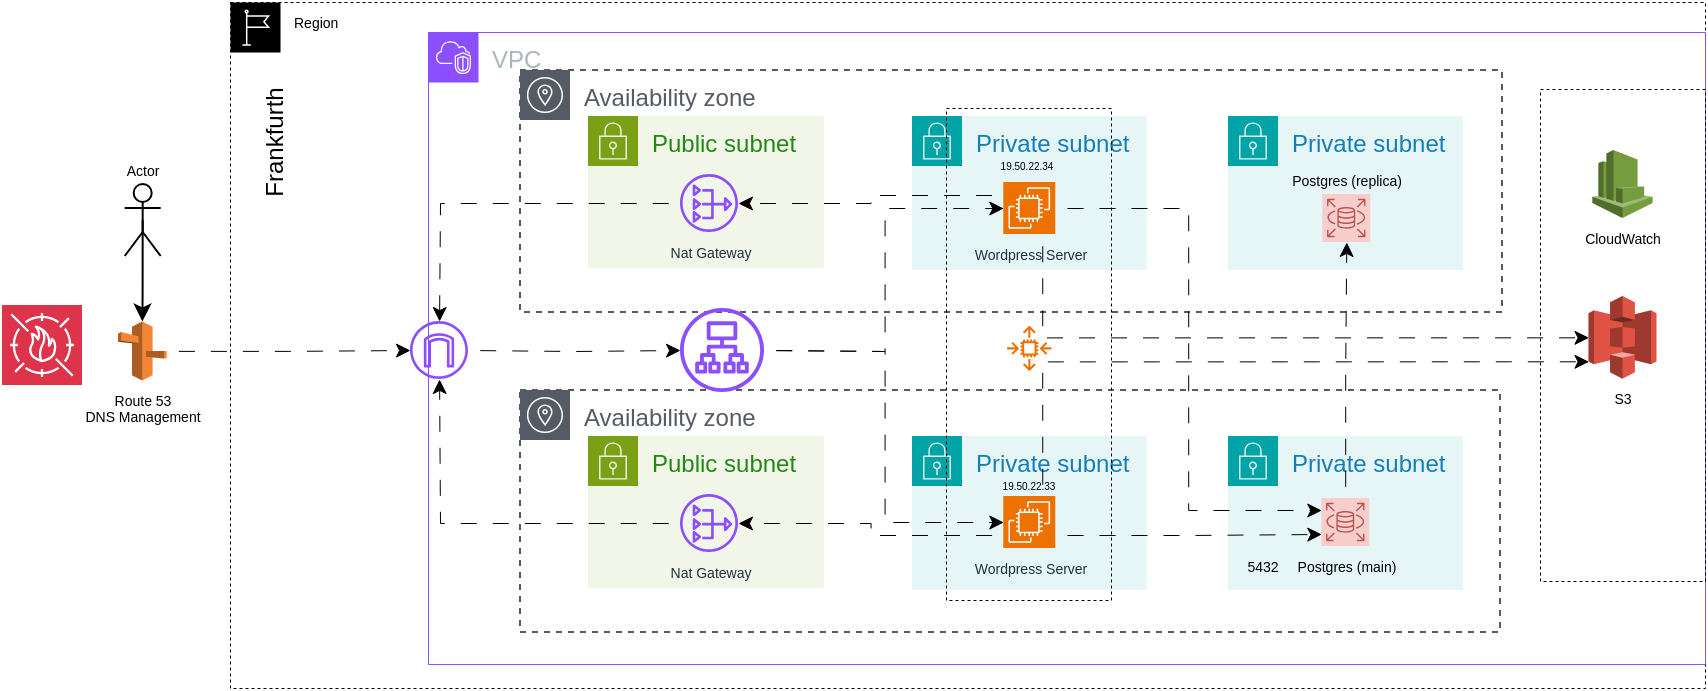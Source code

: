 <mxfile version="22.1.16" type="device" pages="2">
  <diagram name="Page-1" id="7SS0Zj02m69KFnHSXmlm">
    <mxGraphModel dx="1366" dy="421" grid="0" gridSize="10" guides="1" tooltips="1" connect="1" arrows="1" fold="1" page="0" pageScale="1" pageWidth="827" pageHeight="1169" math="0" shadow="0">
      <root>
        <mxCell id="0" />
        <mxCell id="1" parent="0" />
        <mxCell id="byipJYtMaaVgv9zrSN3y-1" value="Region" style="points=[[0,0],[0.25,0],[0.5,0],[0.75,0],[1,0],[1,0.25],[1,0.5],[1,0.75],[1,1],[0.75,1],[0.5,1],[0.25,1],[0,1],[0,0.75],[0,0.5],[0,0.25]];outlineConnect=0;html=1;whiteSpace=wrap;fontSize=7;fontStyle=0;container=1;pointerEvents=0;collapsible=0;recursiveResize=0;shape=mxgraph.aws4.group;grIcon=mxgraph.aws4.group_region;verticalAlign=top;align=left;spacingLeft=30;dashed=1;strokeWidth=0.5;" parent="1" vertex="1">
          <mxGeometry x="-72" y="108" width="737.5" height="343" as="geometry" />
        </mxCell>
        <mxCell id="byipJYtMaaVgv9zrSN3y-3" value="Frankfurth" style="text;html=1;align=center;verticalAlign=middle;resizable=0;points=[];autosize=1;strokeColor=none;fillColor=none;rotation=-90;" parent="byipJYtMaaVgv9zrSN3y-1" vertex="1">
          <mxGeometry x="-14.0" y="58" width="73" height="26" as="geometry" />
        </mxCell>
        <mxCell id="byipJYtMaaVgv9zrSN3y-5" value="VPC" style="points=[[0,0],[0.25,0],[0.5,0],[0.75,0],[1,0],[1,0.25],[1,0.5],[1,0.75],[1,1],[0.75,1],[0.5,1],[0.25,1],[0,1],[0,0.75],[0,0.5],[0,0.25]];outlineConnect=0;gradientColor=none;html=1;whiteSpace=wrap;fontSize=12;fontStyle=0;container=1;pointerEvents=0;collapsible=0;recursiveResize=0;shape=mxgraph.aws4.group;grIcon=mxgraph.aws4.group_vpc2;strokeColor=#8C4FFF;fillColor=none;verticalAlign=top;align=left;spacingLeft=30;fontColor=#AAB7B8;dashed=0;strokeWidth=0.5;" parent="byipJYtMaaVgv9zrSN3y-1" vertex="1">
          <mxGeometry x="99" y="15" width="638.5" height="316" as="geometry" />
        </mxCell>
        <mxCell id="byipJYtMaaVgv9zrSN3y-58" value="" style="group" parent="byipJYtMaaVgv9zrSN3y-5" vertex="1" connectable="0">
          <mxGeometry x="46" y="179" width="490" height="125" as="geometry" />
        </mxCell>
        <mxCell id="byipJYtMaaVgv9zrSN3y-62" value="Availability zone" style="sketch=0;outlineConnect=0;gradientColor=none;html=1;whiteSpace=wrap;fontSize=12;fontStyle=0;shape=mxgraph.aws4.group;grIcon=mxgraph.aws4.group_availability_zone;strokeColor=#545B64;fillColor=none;verticalAlign=top;align=left;spacingLeft=30;fontColor=#545B64;dashed=1;" parent="byipJYtMaaVgv9zrSN3y-58" vertex="1">
          <mxGeometry width="490" height="121" as="geometry" />
        </mxCell>
        <mxCell id="byipJYtMaaVgv9zrSN3y-106" style="edgeStyle=orthogonalEdgeStyle;rounded=0;orthogonalLoop=1;jettySize=auto;html=1;strokeWidth=0.5;flowAnimation=1;" parent="byipJYtMaaVgv9zrSN3y-5" target="byipJYtMaaVgv9zrSN3y-105" edge="1">
          <mxGeometry relative="1" as="geometry">
            <mxPoint x="20" y="159" as="sourcePoint" />
          </mxGeometry>
        </mxCell>
        <mxCell id="byipJYtMaaVgv9zrSN3y-57" value="" style="group" parent="byipJYtMaaVgv9zrSN3y-5" vertex="1" connectable="0">
          <mxGeometry x="46" y="19" width="592.5" height="265" as="geometry" />
        </mxCell>
        <mxCell id="byipJYtMaaVgv9zrSN3y-50" value="Availability zone" style="sketch=0;outlineConnect=0;gradientColor=none;html=1;whiteSpace=wrap;fontSize=12;fontStyle=0;shape=mxgraph.aws4.group;grIcon=mxgraph.aws4.group_availability_zone;strokeColor=#545B64;fillColor=none;verticalAlign=top;align=left;spacingLeft=30;fontColor=#545B64;dashed=1;" parent="byipJYtMaaVgv9zrSN3y-57" vertex="1">
          <mxGeometry width="491.0" height="121" as="geometry" />
        </mxCell>
        <mxCell id="byipJYtMaaVgv9zrSN3y-119" value="Private subnet" style="points=[[0,0],[0.25,0],[0.5,0],[0.75,0],[1,0],[1,0.25],[1,0.5],[1,0.75],[1,1],[0.75,1],[0.5,1],[0.25,1],[0,1],[0,0.75],[0,0.5],[0,0.25]];outlineConnect=0;gradientColor=none;html=1;whiteSpace=wrap;fontSize=12;fontStyle=0;container=1;pointerEvents=0;collapsible=0;recursiveResize=0;shape=mxgraph.aws4.group;grIcon=mxgraph.aws4.group_security_group;grStroke=0;strokeColor=#00A4A6;fillColor=#E6F6F7;verticalAlign=top;align=left;spacingLeft=30;fontColor=#147EBA;dashed=0;" parent="byipJYtMaaVgv9zrSN3y-57" vertex="1">
          <mxGeometry x="354" y="23" width="117.28" height="77" as="geometry" />
        </mxCell>
        <mxCell id="byipJYtMaaVgv9zrSN3y-122" value="Private subnet" style="points=[[0,0],[0.25,0],[0.5,0],[0.75,0],[1,0],[1,0.25],[1,0.5],[1,0.75],[1,1],[0.75,1],[0.5,1],[0.25,1],[0,1],[0,0.75],[0,0.5],[0,0.25]];outlineConnect=0;gradientColor=none;html=1;whiteSpace=wrap;fontSize=12;fontStyle=0;container=1;pointerEvents=0;collapsible=0;recursiveResize=0;shape=mxgraph.aws4.group;grIcon=mxgraph.aws4.group_security_group;grStroke=0;strokeColor=#00A4A6;fillColor=#E6F6F7;verticalAlign=top;align=left;spacingLeft=30;fontColor=#147EBA;dashed=0;" parent="byipJYtMaaVgv9zrSN3y-57" vertex="1">
          <mxGeometry x="354" y="183" width="117.28" height="77" as="geometry" />
        </mxCell>
        <mxCell id="byipJYtMaaVgv9zrSN3y-145" value="Postgres (main)" style="sketch=0;points=[[0,0,0],[0.25,0,0],[0.5,0,0],[0.75,0,0],[1,0,0],[0,1,0],[0.25,1,0],[0.5,1,0],[0.75,1,0],[1,1,0],[0,0.25,0],[0,0.5,0],[0,0.75,0],[1,0.25,0],[1,0.5,0],[1,0.75,0]];outlineConnect=0;fillColor=#f8cecc;strokeColor=#b85450;dashed=0;verticalLabelPosition=bottom;verticalAlign=top;align=center;html=1;fontSize=7;fontStyle=0;aspect=fixed;shape=mxgraph.aws4.resourceIcon;resIcon=mxgraph.aws4.rds;" parent="byipJYtMaaVgv9zrSN3y-57" vertex="1">
          <mxGeometry x="400.64" y="214" width="24" height="24" as="geometry" />
        </mxCell>
        <mxCell id="byipJYtMaaVgv9zrSN3y-117" value="" style="rounded=0;whiteSpace=wrap;html=1;fillColor=none;dashed=1;strokeWidth=0.5;" parent="byipJYtMaaVgv9zrSN3y-57" vertex="1">
          <mxGeometry x="510" y="9.5" width="82.5" height="246" as="geometry" />
        </mxCell>
        <mxCell id="529ISk0E2E657_WsYV65-1" value="CloudWatch" style="outlineConnect=0;dashed=0;verticalLabelPosition=bottom;verticalAlign=top;align=center;html=1;shape=mxgraph.aws3.cloudwatch;fillColor=#759C3E;gradientColor=none;fontSize=7;" parent="byipJYtMaaVgv9zrSN3y-57" vertex="1">
          <mxGeometry x="536.17" y="40" width="30.16" height="34" as="geometry" />
        </mxCell>
        <mxCell id="byipJYtMaaVgv9zrSN3y-105" value="" style="sketch=0;outlineConnect=0;fontColor=#232F3E;gradientColor=none;fillColor=#8C4FFF;strokeColor=none;dashed=0;verticalLabelPosition=bottom;verticalAlign=top;align=center;html=1;fontSize=12;fontStyle=0;aspect=fixed;pointerEvents=1;shape=mxgraph.aws4.application_load_balancer;" parent="byipJYtMaaVgv9zrSN3y-5" vertex="1">
          <mxGeometry x="126" y="138" width="42" height="42" as="geometry" />
        </mxCell>
        <mxCell id="529ISk0E2E657_WsYV65-4" value="" style="sketch=0;outlineConnect=0;fontColor=#232F3E;gradientColor=none;fillColor=#8C4FFF;strokeColor=none;dashed=0;verticalLabelPosition=bottom;verticalAlign=top;align=center;html=1;fontSize=12;fontStyle=0;aspect=fixed;pointerEvents=1;shape=mxgraph.aws4.internet_gateway;" parent="byipJYtMaaVgv9zrSN3y-5" vertex="1">
          <mxGeometry x="-9" y="144.5" width="29" height="29" as="geometry" />
        </mxCell>
        <mxCell id="byipJYtMaaVgv9zrSN3y-158" style="edgeStyle=orthogonalEdgeStyle;rounded=0;orthogonalLoop=1;jettySize=auto;html=1;strokeWidth=0.5;flowAnimation=1;" parent="1" source="byipJYtMaaVgv9zrSN3y-7" edge="1">
          <mxGeometry relative="1" as="geometry">
            <mxPoint x="18" y="282" as="targetPoint" />
          </mxGeometry>
        </mxCell>
        <mxCell id="byipJYtMaaVgv9zrSN3y-7" value="Route 53&lt;br style=&quot;font-size: 7px;&quot;&gt;DNS Management" style="outlineConnect=0;dashed=0;verticalLabelPosition=bottom;verticalAlign=top;align=center;html=1;shape=mxgraph.aws3.route_53;fillColor=#F58536;gradientColor=none;fontSize=7;" parent="1" vertex="1">
          <mxGeometry x="-128" y="267.74" width="24.34" height="29.52" as="geometry" />
        </mxCell>
        <mxCell id="byipJYtMaaVgv9zrSN3y-9" value="Actor" style="shape=umlActor;verticalLabelPosition=top;verticalAlign=bottom;html=1;outlineConnect=0;labelPosition=center;align=center;fontSize=7;" parent="1" vertex="1">
          <mxGeometry x="-124.66" y="199" width="18" height="36" as="geometry" />
        </mxCell>
        <mxCell id="byipJYtMaaVgv9zrSN3y-11" style="edgeStyle=orthogonalEdgeStyle;rounded=0;orthogonalLoop=1;jettySize=auto;html=1;exitX=0.5;exitY=0.5;exitDx=0;exitDy=0;exitPerimeter=0;entryX=0.5;entryY=0;entryDx=0;entryDy=0;entryPerimeter=0;" parent="1" source="byipJYtMaaVgv9zrSN3y-9" target="byipJYtMaaVgv9zrSN3y-7" edge="1">
          <mxGeometry relative="1" as="geometry" />
        </mxCell>
        <mxCell id="byipJYtMaaVgv9zrSN3y-12" value="" style="sketch=0;points=[[0,0,0],[0.25,0,0],[0.5,0,0],[0.75,0,0],[1,0,0],[0,1,0],[0.25,1,0],[0.5,1,0],[0.75,1,0],[1,1,0],[0,0.25,0],[0,0.5,0],[0,0.75,0],[1,0.25,0],[1,0.5,0],[1,0.75,0]];outlineConnect=0;fontColor=#232F3E;fillColor=#DD344C;strokeColor=#ffffff;dashed=0;verticalLabelPosition=bottom;verticalAlign=top;align=center;html=1;fontSize=12;fontStyle=0;aspect=fixed;shape=mxgraph.aws4.resourceIcon;resIcon=mxgraph.aws4.waf;" parent="1" vertex="1">
          <mxGeometry x="-186" y="259.5" width="40" height="40" as="geometry" />
        </mxCell>
        <mxCell id="byipJYtMaaVgv9zrSN3y-92" value="Public subnet" style="points=[[0,0],[0.25,0],[0.5,0],[0.75,0],[1,0],[1,0.25],[1,0.5],[1,0.75],[1,1],[0.75,1],[0.5,1],[0.25,1],[0,1],[0,0.75],[0,0.5],[0,0.25]];outlineConnect=0;gradientColor=none;html=1;whiteSpace=wrap;fontSize=12;fontStyle=0;container=1;pointerEvents=0;collapsible=0;recursiveResize=0;shape=mxgraph.aws4.group;grIcon=mxgraph.aws4.group_security_group;grStroke=0;strokeColor=#7AA116;fillColor=#F2F6E8;verticalAlign=top;align=left;spacingLeft=30;fontColor=#248814;dashed=0;" parent="1" vertex="1">
          <mxGeometry x="107" y="325" width="118" height="76" as="geometry" />
        </mxCell>
        <mxCell id="byipJYtMaaVgv9zrSN3y-93" value="Nat Gateway" style="sketch=0;outlineConnect=0;fontColor=#232F3E;gradientColor=none;fillColor=#8C4FFF;strokeColor=none;dashed=0;verticalLabelPosition=bottom;verticalAlign=top;align=center;html=1;fontSize=7;fontStyle=0;aspect=fixed;pointerEvents=1;shape=mxgraph.aws4.nat_gateway;" parent="byipJYtMaaVgv9zrSN3y-92" vertex="1">
          <mxGeometry x="46" y="29" width="29" height="29" as="geometry" />
        </mxCell>
        <mxCell id="byipJYtMaaVgv9zrSN3y-99" value="Private subnet" style="points=[[0,0],[0.25,0],[0.5,0],[0.75,0],[1,0],[1,0.25],[1,0.5],[1,0.75],[1,1],[0.75,1],[0.5,1],[0.25,1],[0,1],[0,0.75],[0,0.5],[0,0.25]];outlineConnect=0;gradientColor=none;html=1;whiteSpace=wrap;fontSize=12;fontStyle=0;container=1;pointerEvents=0;collapsible=0;recursiveResize=0;shape=mxgraph.aws4.group;grIcon=mxgraph.aws4.group_security_group;grStroke=0;strokeColor=#00A4A6;fillColor=#E6F6F7;verticalAlign=top;align=left;spacingLeft=30;fontColor=#147EBA;dashed=0;" parent="1" vertex="1">
          <mxGeometry x="269" y="165" width="117.28" height="77" as="geometry" />
        </mxCell>
        <mxCell id="byipJYtMaaVgv9zrSN3y-101" value="Public subnet" style="points=[[0,0],[0.25,0],[0.5,0],[0.75,0],[1,0],[1,0.25],[1,0.5],[1,0.75],[1,1],[0.75,1],[0.5,1],[0.25,1],[0,1],[0,0.75],[0,0.5],[0,0.25]];outlineConnect=0;gradientColor=none;html=1;whiteSpace=wrap;fontSize=12;fontStyle=0;container=1;pointerEvents=0;collapsible=0;recursiveResize=0;shape=mxgraph.aws4.group;grIcon=mxgraph.aws4.group_security_group;grStroke=0;strokeColor=#7AA116;fillColor=#F2F6E8;verticalAlign=top;align=left;spacingLeft=30;fontColor=#248814;dashed=0;" parent="1" vertex="1">
          <mxGeometry x="107" y="165" width="118" height="76" as="geometry" />
        </mxCell>
        <mxCell id="byipJYtMaaVgv9zrSN3y-102" value="Nat Gateway" style="sketch=0;outlineConnect=0;fontColor=#232F3E;gradientColor=none;fillColor=#8C4FFF;strokeColor=none;dashed=0;verticalLabelPosition=bottom;verticalAlign=top;align=center;html=1;fontSize=7;fontStyle=0;aspect=fixed;pointerEvents=1;shape=mxgraph.aws4.nat_gateway;" parent="byipJYtMaaVgv9zrSN3y-101" vertex="1">
          <mxGeometry x="46" y="29" width="29" height="29" as="geometry" />
        </mxCell>
        <mxCell id="byipJYtMaaVgv9zrSN3y-103" style="edgeStyle=orthogonalEdgeStyle;rounded=0;orthogonalLoop=1;jettySize=auto;html=1;strokeWidth=0.5;flowAnimation=1;" parent="1" source="byipJYtMaaVgv9zrSN3y-102" edge="1">
          <mxGeometry relative="1" as="geometry">
            <mxPoint x="32.538" y="267.5" as="targetPoint" />
          </mxGeometry>
        </mxCell>
        <mxCell id="byipJYtMaaVgv9zrSN3y-104" style="edgeStyle=orthogonalEdgeStyle;rounded=0;orthogonalLoop=1;jettySize=auto;html=1;strokeWidth=0.5;flowAnimation=1;" parent="1" source="byipJYtMaaVgv9zrSN3y-93" edge="1">
          <mxGeometry relative="1" as="geometry">
            <mxPoint x="32.538" y="296.5" as="targetPoint" />
          </mxGeometry>
        </mxCell>
        <mxCell id="byipJYtMaaVgv9zrSN3y-111" value="" style="sketch=0;outlineConnect=0;fontColor=#232F3E;gradientColor=none;fillColor=#ED7100;strokeColor=none;dashed=0;verticalLabelPosition=bottom;verticalAlign=top;align=center;html=1;fontSize=12;fontStyle=0;aspect=fixed;pointerEvents=1;shape=mxgraph.aws4.auto_scaling2;" parent="1" vertex="1">
          <mxGeometry x="316.5" y="269.98" width="22.364" height="22.364" as="geometry" />
        </mxCell>
        <mxCell id="byipJYtMaaVgv9zrSN3y-114" value="Private subnet" style="points=[[0,0],[0.25,0],[0.5,0],[0.75,0],[1,0],[1,0.25],[1,0.5],[1,0.75],[1,1],[0.75,1],[0.5,1],[0.25,1],[0,1],[0,0.75],[0,0.5],[0,0.25]];outlineConnect=0;gradientColor=none;html=1;whiteSpace=wrap;fontSize=12;fontStyle=0;container=1;pointerEvents=0;collapsible=0;recursiveResize=0;shape=mxgraph.aws4.group;grIcon=mxgraph.aws4.group_security_group;grStroke=0;strokeColor=#00A4A6;fillColor=#E6F6F7;verticalAlign=top;align=left;spacingLeft=30;fontColor=#147EBA;dashed=0;" parent="1" vertex="1">
          <mxGeometry x="269" y="325" width="117.28" height="77" as="geometry" />
        </mxCell>
        <mxCell id="byipJYtMaaVgv9zrSN3y-126" value="19.50.22.33" style="text;html=1;align=center;verticalAlign=middle;resizable=0;points=[];autosize=1;strokeColor=none;fillColor=none;fontSize=5;" parent="1" vertex="1">
          <mxGeometry x="305" y="340" width="44" height="18" as="geometry" />
        </mxCell>
        <mxCell id="byipJYtMaaVgv9zrSN3y-149" value="" style="edgeStyle=orthogonalEdgeStyle;rounded=0;orthogonalLoop=1;jettySize=auto;html=1;entryX=0;entryY=0.75;entryDx=0;entryDy=0;entryPerimeter=0;exitX=1;exitY=0.75;exitDx=0;exitDy=0;exitPerimeter=0;strokeWidth=0.5;flowAnimation=1;" parent="1" source="byipJYtMaaVgv9zrSN3y-147" target="byipJYtMaaVgv9zrSN3y-145" edge="1">
          <mxGeometry relative="1" as="geometry" />
        </mxCell>
        <mxCell id="529ISk0E2E657_WsYV65-7" style="edgeStyle=orthogonalEdgeStyle;rounded=0;orthogonalLoop=1;jettySize=auto;html=1;exitX=0;exitY=0.75;exitDx=0;exitDy=0;exitPerimeter=0;strokeWidth=0.5;flowAnimation=1;" parent="1" source="byipJYtMaaVgv9zrSN3y-147" target="byipJYtMaaVgv9zrSN3y-93" edge="1">
          <mxGeometry relative="1" as="geometry" />
        </mxCell>
        <mxCell id="byipJYtMaaVgv9zrSN3y-147" value="Wordpress Server" style="sketch=0;points=[[0,0,0],[0.25,0,0],[0.5,0,0],[0.75,0,0],[1,0,0],[0,1,0],[0.25,1,0],[0.5,1,0],[0.75,1,0],[1,1,0],[0,0.25,0],[0,0.5,0],[0,0.75,0],[1,0.25,0],[1,0.5,0],[1,0.75,0]];outlineConnect=0;fontColor=#232F3E;fillColor=#ED7100;strokeColor=#ffffff;dashed=0;verticalLabelPosition=bottom;verticalAlign=top;align=center;html=1;fontSize=7;fontStyle=0;aspect=fixed;shape=mxgraph.aws4.resourceIcon;resIcon=mxgraph.aws4.ec2;" parent="1" vertex="1">
          <mxGeometry x="314.64" y="355" width="26" height="26" as="geometry" />
        </mxCell>
        <mxCell id="byipJYtMaaVgv9zrSN3y-148" style="edgeStyle=orthogonalEdgeStyle;rounded=0;orthogonalLoop=1;jettySize=auto;html=1;entryX=0;entryY=0.5;entryDx=0;entryDy=0;entryPerimeter=0;strokeWidth=0.5;flowAnimation=1;" parent="1" target="byipJYtMaaVgv9zrSN3y-147" edge="1">
          <mxGeometry relative="1" as="geometry">
            <mxPoint x="195" y="282" as="sourcePoint" />
          </mxGeometry>
        </mxCell>
        <mxCell id="byipJYtMaaVgv9zrSN3y-150" value="Postgres (replica)" style="sketch=0;points=[[0,0,0],[0.25,0,0],[0.5,0,0],[0.75,0,0],[1,0,0],[0,1,0],[0.25,1,0],[0.5,1,0],[0.75,1,0],[1,1,0],[0,0.25,0],[0,0.5,0],[0,0.75,0],[1,0.25,0],[1,0.5,0],[1,0.75,0]];outlineConnect=0;fillColor=#f8cecc;strokeColor=#b85450;dashed=0;verticalLabelPosition=top;verticalAlign=bottom;align=center;html=1;fontSize=7;fontStyle=0;aspect=fixed;shape=mxgraph.aws4.resourceIcon;resIcon=mxgraph.aws4.rds;labelPosition=center;" parent="1" vertex="1">
          <mxGeometry x="474.14" y="204" width="24" height="24" as="geometry" />
        </mxCell>
        <mxCell id="529ISk0E2E657_WsYV65-6" style="edgeStyle=orthogonalEdgeStyle;rounded=0;orthogonalLoop=1;jettySize=auto;html=1;exitX=0;exitY=0.25;exitDx=0;exitDy=0;exitPerimeter=0;strokeWidth=0.5;flowAnimation=1;" parent="1" source="byipJYtMaaVgv9zrSN3y-151" target="byipJYtMaaVgv9zrSN3y-102" edge="1">
          <mxGeometry relative="1" as="geometry" />
        </mxCell>
        <mxCell id="byipJYtMaaVgv9zrSN3y-151" value="Wordpress Server" style="sketch=0;points=[[0,0,0],[0.25,0,0],[0.5,0,0],[0.75,0,0],[1,0,0],[0,1,0],[0.25,1,0],[0.5,1,0],[0.75,1,0],[1,1,0],[0,0.25,0],[0,0.5,0],[0,0.75,0],[1,0.25,0],[1,0.5,0],[1,0.75,0]];outlineConnect=0;fontColor=#232F3E;fillColor=#ED7100;strokeColor=#ffffff;dashed=0;verticalLabelPosition=bottom;verticalAlign=top;align=center;html=1;fontSize=7;fontStyle=0;aspect=fixed;shape=mxgraph.aws4.resourceIcon;resIcon=mxgraph.aws4.ec2;" parent="1" vertex="1">
          <mxGeometry x="314.64" y="198" width="26" height="26" as="geometry" />
        </mxCell>
        <mxCell id="byipJYtMaaVgv9zrSN3y-152" style="edgeStyle=orthogonalEdgeStyle;rounded=0;orthogonalLoop=1;jettySize=auto;html=1;entryX=0;entryY=0.5;entryDx=0;entryDy=0;entryPerimeter=0;strokeWidth=0.5;flowAnimation=1;" parent="1" target="byipJYtMaaVgv9zrSN3y-151" edge="1">
          <mxGeometry relative="1" as="geometry">
            <mxPoint x="195" y="282" as="sourcePoint" />
          </mxGeometry>
        </mxCell>
        <mxCell id="byipJYtMaaVgv9zrSN3y-153" value="19.50.22.34" style="text;html=1;align=center;verticalAlign=middle;resizable=0;points=[];autosize=1;strokeColor=none;fillColor=none;fontSize=5;" parent="1" vertex="1">
          <mxGeometry x="304" y="180" width="44" height="18" as="geometry" />
        </mxCell>
        <mxCell id="byipJYtMaaVgv9zrSN3y-154" style="edgeStyle=orthogonalEdgeStyle;rounded=0;orthogonalLoop=1;jettySize=auto;html=1;entryX=0;entryY=0.25;entryDx=0;entryDy=0;entryPerimeter=0;strokeWidth=0.5;flowAnimation=1;" parent="1" source="byipJYtMaaVgv9zrSN3y-151" target="byipJYtMaaVgv9zrSN3y-145" edge="1">
          <mxGeometry relative="1" as="geometry" />
        </mxCell>
        <mxCell id="byipJYtMaaVgv9zrSN3y-155" style="edgeStyle=orthogonalEdgeStyle;rounded=0;orthogonalLoop=1;jettySize=auto;html=1;entryX=0.5;entryY=1;entryDx=0;entryDy=0;entryPerimeter=0;strokeWidth=0.5;flowAnimation=1;" parent="1" source="byipJYtMaaVgv9zrSN3y-145" target="byipJYtMaaVgv9zrSN3y-150" edge="1">
          <mxGeometry relative="1" as="geometry" />
        </mxCell>
        <mxCell id="byipJYtMaaVgv9zrSN3y-157" value="5432" style="text;html=1;align=center;verticalAlign=middle;resizable=0;points=[];autosize=1;strokeColor=none;fillColor=none;fontSize=7;" parent="1" vertex="1">
          <mxGeometry x="427" y="381" width="34" height="20" as="geometry" />
        </mxCell>
        <mxCell id="byipJYtMaaVgv9zrSN3y-161" value="S3" style="outlineConnect=0;dashed=0;verticalLabelPosition=bottom;verticalAlign=top;align=center;html=1;shape=mxgraph.aws3.s3;fillColor=#E05243;gradientColor=none;fontSize=7;" parent="1" vertex="1">
          <mxGeometry x="607.25" y="255" width="34" height="41.33" as="geometry" />
        </mxCell>
        <mxCell id="byipJYtMaaVgv9zrSN3y-163" style="edgeStyle=orthogonalEdgeStyle;rounded=0;orthogonalLoop=1;jettySize=auto;html=1;exitX=0.75;exitY=0;exitDx=0;exitDy=0;exitPerimeter=0;entryX=0;entryY=0.79;entryDx=0;entryDy=0;entryPerimeter=0;strokeWidth=0.5;flowAnimation=1;" parent="1" source="byipJYtMaaVgv9zrSN3y-147" target="byipJYtMaaVgv9zrSN3y-161" edge="1">
          <mxGeometry relative="1" as="geometry" />
        </mxCell>
        <mxCell id="byipJYtMaaVgv9zrSN3y-164" style="edgeStyle=orthogonalEdgeStyle;rounded=0;orthogonalLoop=1;jettySize=auto;html=1;exitX=0.75;exitY=1;exitDx=0;exitDy=0;exitPerimeter=0;entryX=0;entryY=0.5;entryDx=0;entryDy=0;entryPerimeter=0;strokeWidth=0.5;flowAnimation=1;" parent="1" source="byipJYtMaaVgv9zrSN3y-151" target="byipJYtMaaVgv9zrSN3y-161" edge="1">
          <mxGeometry relative="1" as="geometry" />
        </mxCell>
        <mxCell id="529ISk0E2E657_WsYV65-8" value="" style="rounded=0;whiteSpace=wrap;html=1;fillColor=none;dashed=1;strokeWidth=0.5;" parent="1" vertex="1">
          <mxGeometry x="286" y="161" width="82.5" height="246" as="geometry" />
        </mxCell>
      </root>
    </mxGraphModel>
  </diagram>
  <diagram id="sP8hipIb0NugCTGx8AUm" name="Page-2">
    <mxGraphModel dx="1594" dy="853" grid="0" gridSize="10" guides="1" tooltips="1" connect="1" arrows="1" fold="1" page="0" pageScale="1" pageWidth="827" pageHeight="1169" math="0" shadow="0">
      <root>
        <mxCell id="0" />
        <mxCell id="1" parent="0" />
        <mxCell id="Mk-wmRrCm_N_TDCvmCY9-1" value="Region" style="points=[[0,0],[0.25,0],[0.5,0],[0.75,0],[1,0],[1,0.25],[1,0.5],[1,0.75],[1,1],[0.75,1],[0.5,1],[0.25,1],[0,1],[0,0.75],[0,0.5],[0,0.25]];outlineConnect=0;html=1;whiteSpace=wrap;fontSize=7;fontStyle=0;container=1;pointerEvents=0;collapsible=0;recursiveResize=0;shape=mxgraph.aws4.group;grIcon=mxgraph.aws4.group_region;verticalAlign=top;align=left;spacingLeft=30;dashed=1;" vertex="1" parent="1">
          <mxGeometry x="-72" y="108" width="737.5" height="343" as="geometry" />
        </mxCell>
        <mxCell id="Mk-wmRrCm_N_TDCvmCY9-2" value="Frankfurth" style="text;html=1;align=center;verticalAlign=middle;resizable=0;points=[];autosize=1;strokeColor=none;fillColor=none;rotation=-90;" vertex="1" parent="Mk-wmRrCm_N_TDCvmCY9-1">
          <mxGeometry x="-14.0" y="58" width="73" height="26" as="geometry" />
        </mxCell>
        <mxCell id="Mk-wmRrCm_N_TDCvmCY9-3" value="VPC" style="points=[[0,0],[0.25,0],[0.5,0],[0.75,0],[1,0],[1,0.25],[1,0.5],[1,0.75],[1,1],[0.75,1],[0.5,1],[0.25,1],[0,1],[0,0.75],[0,0.5],[0,0.25]];outlineConnect=0;gradientColor=none;html=1;whiteSpace=wrap;fontSize=12;fontStyle=0;container=1;pointerEvents=0;collapsible=0;recursiveResize=0;shape=mxgraph.aws4.group;grIcon=mxgraph.aws4.group_vpc2;strokeColor=#8C4FFF;fillColor=none;verticalAlign=top;align=left;spacingLeft=30;fontColor=#AAB7B8;dashed=0;" vertex="1" parent="Mk-wmRrCm_N_TDCvmCY9-1">
          <mxGeometry x="99" y="15" width="638.5" height="316" as="geometry" />
        </mxCell>
        <mxCell id="Mk-wmRrCm_N_TDCvmCY9-4" value="" style="group" vertex="1" connectable="0" parent="Mk-wmRrCm_N_TDCvmCY9-3">
          <mxGeometry x="46" y="179" width="490" height="125" as="geometry" />
        </mxCell>
        <mxCell id="Mk-wmRrCm_N_TDCvmCY9-5" value="Availability zone" style="sketch=0;outlineConnect=0;gradientColor=none;html=1;whiteSpace=wrap;fontSize=12;fontStyle=0;shape=mxgraph.aws4.group;grIcon=mxgraph.aws4.group_availability_zone;strokeColor=#545B64;fillColor=none;verticalAlign=top;align=left;spacingLeft=30;fontColor=#545B64;dashed=1;" vertex="1" parent="Mk-wmRrCm_N_TDCvmCY9-4">
          <mxGeometry width="490" height="121" as="geometry" />
        </mxCell>
        <mxCell id="Mk-wmRrCm_N_TDCvmCY9-6" style="edgeStyle=orthogonalEdgeStyle;rounded=0;orthogonalLoop=1;jettySize=auto;html=1;strokeWidth=0.5;" edge="1" parent="Mk-wmRrCm_N_TDCvmCY9-3" source="Mk-wmRrCm_N_TDCvmCY9-7" target="Mk-wmRrCm_N_TDCvmCY9-14">
          <mxGeometry relative="1" as="geometry" />
        </mxCell>
        <mxCell id="Mk-wmRrCm_N_TDCvmCY9-7" value="Internet&lt;br style=&quot;font-size: 7px;&quot;&gt;Gateway" style="sketch=0;outlineConnect=0;fontColor=#232F3E;gradientColor=none;fillColor=#8C4FFF;strokeColor=none;dashed=0;verticalLabelPosition=bottom;verticalAlign=top;align=center;html=1;fontSize=7;fontStyle=0;aspect=fixed;pointerEvents=1;shape=mxgraph.aws4.nat_gateway;" vertex="1" parent="Mk-wmRrCm_N_TDCvmCY9-3">
          <mxGeometry x="-9" y="144.5" width="29" height="29" as="geometry" />
        </mxCell>
        <mxCell id="Mk-wmRrCm_N_TDCvmCY9-8" value="" style="group" vertex="1" connectable="0" parent="Mk-wmRrCm_N_TDCvmCY9-3">
          <mxGeometry x="46" y="19" width="592.5" height="265" as="geometry" />
        </mxCell>
        <mxCell id="Mk-wmRrCm_N_TDCvmCY9-9" value="Availability zone" style="sketch=0;outlineConnect=0;gradientColor=none;html=1;whiteSpace=wrap;fontSize=12;fontStyle=0;shape=mxgraph.aws4.group;grIcon=mxgraph.aws4.group_availability_zone;strokeColor=#545B64;fillColor=none;verticalAlign=top;align=left;spacingLeft=30;fontColor=#545B64;dashed=1;" vertex="1" parent="Mk-wmRrCm_N_TDCvmCY9-8">
          <mxGeometry width="491.0" height="121" as="geometry" />
        </mxCell>
        <mxCell id="Mk-wmRrCm_N_TDCvmCY9-10" value="Private subnet" style="points=[[0,0],[0.25,0],[0.5,0],[0.75,0],[1,0],[1,0.25],[1,0.5],[1,0.75],[1,1],[0.75,1],[0.5,1],[0.25,1],[0,1],[0,0.75],[0,0.5],[0,0.25]];outlineConnect=0;gradientColor=none;html=1;whiteSpace=wrap;fontSize=12;fontStyle=0;container=1;pointerEvents=0;collapsible=0;recursiveResize=0;shape=mxgraph.aws4.group;grIcon=mxgraph.aws4.group_security_group;grStroke=0;strokeColor=#00A4A6;fillColor=#E6F6F7;verticalAlign=top;align=left;spacingLeft=30;fontColor=#147EBA;dashed=0;" vertex="1" parent="Mk-wmRrCm_N_TDCvmCY9-8">
          <mxGeometry x="354" y="23" width="117.28" height="77" as="geometry" />
        </mxCell>
        <mxCell id="Mk-wmRrCm_N_TDCvmCY9-11" value="Private subnet" style="points=[[0,0],[0.25,0],[0.5,0],[0.75,0],[1,0],[1,0.25],[1,0.5],[1,0.75],[1,1],[0.75,1],[0.5,1],[0.25,1],[0,1],[0,0.75],[0,0.5],[0,0.25]];outlineConnect=0;gradientColor=none;html=1;whiteSpace=wrap;fontSize=12;fontStyle=0;container=1;pointerEvents=0;collapsible=0;recursiveResize=0;shape=mxgraph.aws4.group;grIcon=mxgraph.aws4.group_security_group;grStroke=0;strokeColor=#00A4A6;fillColor=#E6F6F7;verticalAlign=top;align=left;spacingLeft=30;fontColor=#147EBA;dashed=0;" vertex="1" parent="Mk-wmRrCm_N_TDCvmCY9-8">
          <mxGeometry x="354" y="183" width="117.28" height="77" as="geometry" />
        </mxCell>
        <mxCell id="Mk-wmRrCm_N_TDCvmCY9-12" value="Postgres (main)" style="sketch=0;points=[[0,0,0],[0.25,0,0],[0.5,0,0],[0.75,0,0],[1,0,0],[0,1,0],[0.25,1,0],[0.5,1,0],[0.75,1,0],[1,1,0],[0,0.25,0],[0,0.5,0],[0,0.75,0],[1,0.25,0],[1,0.5,0],[1,0.75,0]];outlineConnect=0;fillColor=#f8cecc;strokeColor=#b85450;dashed=0;verticalLabelPosition=bottom;verticalAlign=top;align=center;html=1;fontSize=7;fontStyle=0;aspect=fixed;shape=mxgraph.aws4.resourceIcon;resIcon=mxgraph.aws4.rds;" vertex="1" parent="Mk-wmRrCm_N_TDCvmCY9-8">
          <mxGeometry x="400.64" y="214" width="24" height="24" as="geometry" />
        </mxCell>
        <mxCell id="Mk-wmRrCm_N_TDCvmCY9-13" value="" style="rounded=0;whiteSpace=wrap;html=1;fillColor=none;dashed=1;strokeWidth=0.5;" vertex="1" parent="Mk-wmRrCm_N_TDCvmCY9-8">
          <mxGeometry x="510" y="9.5" width="82.5" height="246" as="geometry" />
        </mxCell>
        <mxCell id="Mk-wmRrCm_N_TDCvmCY9-14" value="" style="sketch=0;outlineConnect=0;fontColor=#232F3E;gradientColor=none;fillColor=#8C4FFF;strokeColor=none;dashed=0;verticalLabelPosition=bottom;verticalAlign=top;align=center;html=1;fontSize=12;fontStyle=0;aspect=fixed;pointerEvents=1;shape=mxgraph.aws4.application_load_balancer;" vertex="1" parent="Mk-wmRrCm_N_TDCvmCY9-3">
          <mxGeometry x="126" y="138" width="42" height="42" as="geometry" />
        </mxCell>
        <mxCell id="Mk-wmRrCm_N_TDCvmCY9-15" value="Actor" style="shape=umlActor;verticalLabelPosition=top;verticalAlign=bottom;html=1;outlineConnect=0;labelPosition=center;align=center;fontSize=7;" vertex="1" parent="1">
          <mxGeometry x="-134.66" y="149" width="30" height="60" as="geometry" />
        </mxCell>
        <mxCell id="Mk-wmRrCm_N_TDCvmCY9-16" style="edgeStyle=orthogonalEdgeStyle;rounded=0;orthogonalLoop=1;jettySize=auto;html=1;exitX=0.5;exitY=0.5;exitDx=0;exitDy=0;exitPerimeter=0;entryX=0.5;entryY=0;entryDx=0;entryDy=0;entryPerimeter=0;" edge="1" parent="1" source="Mk-wmRrCm_N_TDCvmCY9-15">
          <mxGeometry relative="1" as="geometry">
            <mxPoint x="-119.83" y="258.25" as="targetPoint" />
          </mxGeometry>
        </mxCell>
        <mxCell id="Mk-wmRrCm_N_TDCvmCY9-17" value="" style="sketch=0;points=[[0,0,0],[0.25,0,0],[0.5,0,0],[0.75,0,0],[1,0,0],[0,1,0],[0.25,1,0],[0.5,1,0],[0.75,1,0],[1,1,0],[0,0.25,0],[0,0.5,0],[0,0.75,0],[1,0.25,0],[1,0.5,0],[1,0.75,0]];outlineConnect=0;fontColor=#232F3E;fillColor=#DD344C;strokeColor=#ffffff;dashed=0;verticalLabelPosition=bottom;verticalAlign=top;align=center;html=1;fontSize=12;fontStyle=0;aspect=fixed;shape=mxgraph.aws4.resourceIcon;resIcon=mxgraph.aws4.waf;" vertex="1" parent="1">
          <mxGeometry x="-206.66" y="541" width="40" height="40" as="geometry" />
        </mxCell>
        <mxCell id="Mk-wmRrCm_N_TDCvmCY9-18" value="Public subnet" style="points=[[0,0],[0.25,0],[0.5,0],[0.75,0],[1,0],[1,0.25],[1,0.5],[1,0.75],[1,1],[0.75,1],[0.5,1],[0.25,1],[0,1],[0,0.75],[0,0.5],[0,0.25]];outlineConnect=0;gradientColor=none;html=1;whiteSpace=wrap;fontSize=12;fontStyle=0;container=1;pointerEvents=0;collapsible=0;recursiveResize=0;shape=mxgraph.aws4.group;grIcon=mxgraph.aws4.group_security_group;grStroke=0;strokeColor=#7AA116;fillColor=#F2F6E8;verticalAlign=top;align=left;spacingLeft=30;fontColor=#248814;dashed=0;" vertex="1" parent="1">
          <mxGeometry x="107" y="325" width="118" height="76" as="geometry" />
        </mxCell>
        <mxCell id="Mk-wmRrCm_N_TDCvmCY9-19" value="" style="sketch=0;outlineConnect=0;fontColor=#232F3E;gradientColor=none;fillColor=#8C4FFF;strokeColor=none;dashed=0;verticalLabelPosition=bottom;verticalAlign=top;align=center;html=1;fontSize=12;fontStyle=0;aspect=fixed;pointerEvents=1;shape=mxgraph.aws4.nat_gateway;" vertex="1" parent="Mk-wmRrCm_N_TDCvmCY9-18">
          <mxGeometry x="46" y="29" width="29" height="29" as="geometry" />
        </mxCell>
        <mxCell id="Mk-wmRrCm_N_TDCvmCY9-20" value="Private subnet" style="points=[[0,0],[0.25,0],[0.5,0],[0.75,0],[1,0],[1,0.25],[1,0.5],[1,0.75],[1,1],[0.75,1],[0.5,1],[0.25,1],[0,1],[0,0.75],[0,0.5],[0,0.25]];outlineConnect=0;gradientColor=none;html=1;whiteSpace=wrap;fontSize=12;fontStyle=0;container=1;pointerEvents=0;collapsible=0;recursiveResize=0;shape=mxgraph.aws4.group;grIcon=mxgraph.aws4.group_security_group;grStroke=0;strokeColor=#00A4A6;fillColor=#E6F6F7;verticalAlign=top;align=left;spacingLeft=30;fontColor=#147EBA;dashed=0;" vertex="1" parent="1">
          <mxGeometry x="269" y="165" width="117.28" height="77" as="geometry" />
        </mxCell>
        <mxCell id="Mk-wmRrCm_N_TDCvmCY9-21" value="Public subnet" style="points=[[0,0],[0.25,0],[0.5,0],[0.75,0],[1,0],[1,0.25],[1,0.5],[1,0.75],[1,1],[0.75,1],[0.5,1],[0.25,1],[0,1],[0,0.75],[0,0.5],[0,0.25]];outlineConnect=0;gradientColor=none;html=1;whiteSpace=wrap;fontSize=12;fontStyle=0;container=1;pointerEvents=0;collapsible=0;recursiveResize=0;shape=mxgraph.aws4.group;grIcon=mxgraph.aws4.group_security_group;grStroke=0;strokeColor=#7AA116;fillColor=#F2F6E8;verticalAlign=top;align=left;spacingLeft=30;fontColor=#248814;dashed=0;" vertex="1" parent="1">
          <mxGeometry x="107" y="165" width="118" height="76" as="geometry" />
        </mxCell>
        <mxCell id="Mk-wmRrCm_N_TDCvmCY9-22" value="" style="sketch=0;outlineConnect=0;fontColor=#232F3E;gradientColor=none;fillColor=#8C4FFF;strokeColor=none;dashed=0;verticalLabelPosition=bottom;verticalAlign=top;align=center;html=1;fontSize=12;fontStyle=0;aspect=fixed;pointerEvents=1;shape=mxgraph.aws4.nat_gateway;" vertex="1" parent="Mk-wmRrCm_N_TDCvmCY9-21">
          <mxGeometry x="46" y="29" width="29" height="29" as="geometry" />
        </mxCell>
        <mxCell id="Mk-wmRrCm_N_TDCvmCY9-23" style="edgeStyle=orthogonalEdgeStyle;rounded=0;orthogonalLoop=1;jettySize=auto;html=1;strokeWidth=0.5;" edge="1" parent="1" source="Mk-wmRrCm_N_TDCvmCY9-22" target="Mk-wmRrCm_N_TDCvmCY9-7">
          <mxGeometry relative="1" as="geometry" />
        </mxCell>
        <mxCell id="Mk-wmRrCm_N_TDCvmCY9-24" style="edgeStyle=orthogonalEdgeStyle;rounded=0;orthogonalLoop=1;jettySize=auto;html=1;strokeWidth=0.5;" edge="1" parent="1" source="Mk-wmRrCm_N_TDCvmCY9-19" target="Mk-wmRrCm_N_TDCvmCY9-7">
          <mxGeometry relative="1" as="geometry" />
        </mxCell>
        <mxCell id="Mk-wmRrCm_N_TDCvmCY9-25" value="" style="sketch=0;outlineConnect=0;fontColor=#232F3E;gradientColor=none;fillColor=#ED7100;strokeColor=none;dashed=0;verticalLabelPosition=bottom;verticalAlign=top;align=center;html=1;fontSize=12;fontStyle=0;aspect=fixed;pointerEvents=1;shape=mxgraph.aws4.auto_scaling2;" vertex="1" parent="1">
          <mxGeometry x="316.5" y="269.98" width="22.364" height="22.364" as="geometry" />
        </mxCell>
        <mxCell id="Mk-wmRrCm_N_TDCvmCY9-26" value="Private subnet" style="points=[[0,0],[0.25,0],[0.5,0],[0.75,0],[1,0],[1,0.25],[1,0.5],[1,0.75],[1,1],[0.75,1],[0.5,1],[0.25,1],[0,1],[0,0.75],[0,0.5],[0,0.25]];outlineConnect=0;gradientColor=none;html=1;whiteSpace=wrap;fontSize=12;fontStyle=0;container=1;pointerEvents=0;collapsible=0;recursiveResize=0;shape=mxgraph.aws4.group;grIcon=mxgraph.aws4.group_security_group;grStroke=0;strokeColor=#00A4A6;fillColor=#E6F6F7;verticalAlign=top;align=left;spacingLeft=30;fontColor=#147EBA;dashed=0;" vertex="1" parent="1">
          <mxGeometry x="269" y="325" width="117.28" height="77" as="geometry" />
        </mxCell>
        <mxCell id="Mk-wmRrCm_N_TDCvmCY9-27" value="19.50.22.33" style="text;html=1;align=center;verticalAlign=middle;resizable=0;points=[];autosize=1;strokeColor=none;fillColor=none;fontSize=5;" vertex="1" parent="1">
          <mxGeometry x="305" y="340" width="44" height="18" as="geometry" />
        </mxCell>
        <mxCell id="Mk-wmRrCm_N_TDCvmCY9-28" value="" style="edgeStyle=orthogonalEdgeStyle;rounded=0;orthogonalLoop=1;jettySize=auto;html=1;entryX=0;entryY=0.75;entryDx=0;entryDy=0;entryPerimeter=0;exitX=1;exitY=0.75;exitDx=0;exitDy=0;exitPerimeter=0;strokeWidth=0.5;" edge="1" parent="1" source="Mk-wmRrCm_N_TDCvmCY9-29" target="Mk-wmRrCm_N_TDCvmCY9-12">
          <mxGeometry relative="1" as="geometry" />
        </mxCell>
        <mxCell id="Mk-wmRrCm_N_TDCvmCY9-29" value="Wordpress Server" style="sketch=0;points=[[0,0,0],[0.25,0,0],[0.5,0,0],[0.75,0,0],[1,0,0],[0,1,0],[0.25,1,0],[0.5,1,0],[0.75,1,0],[1,1,0],[0,0.25,0],[0,0.5,0],[0,0.75,0],[1,0.25,0],[1,0.5,0],[1,0.75,0]];outlineConnect=0;fontColor=#232F3E;fillColor=#ED7100;strokeColor=#ffffff;dashed=0;verticalLabelPosition=bottom;verticalAlign=top;align=center;html=1;fontSize=7;fontStyle=0;aspect=fixed;shape=mxgraph.aws4.resourceIcon;resIcon=mxgraph.aws4.ec2;" vertex="1" parent="1">
          <mxGeometry x="314.64" y="355" width="26" height="26" as="geometry" />
        </mxCell>
        <mxCell id="Mk-wmRrCm_N_TDCvmCY9-30" style="edgeStyle=orthogonalEdgeStyle;rounded=0;orthogonalLoop=1;jettySize=auto;html=1;entryX=0;entryY=0.5;entryDx=0;entryDy=0;entryPerimeter=0;strokeWidth=0.5;" edge="1" parent="1" target="Mk-wmRrCm_N_TDCvmCY9-29">
          <mxGeometry relative="1" as="geometry">
            <mxPoint x="195" y="282" as="sourcePoint" />
          </mxGeometry>
        </mxCell>
        <mxCell id="Mk-wmRrCm_N_TDCvmCY9-31" value="Postgres (replica)" style="sketch=0;points=[[0,0,0],[0.25,0,0],[0.5,0,0],[0.75,0,0],[1,0,0],[0,1,0],[0.25,1,0],[0.5,1,0],[0.75,1,0],[1,1,0],[0,0.25,0],[0,0.5,0],[0,0.75,0],[1,0.25,0],[1,0.5,0],[1,0.75,0]];outlineConnect=0;fillColor=#f8cecc;strokeColor=#b85450;dashed=0;verticalLabelPosition=top;verticalAlign=bottom;align=center;html=1;fontSize=7;fontStyle=0;aspect=fixed;shape=mxgraph.aws4.resourceIcon;resIcon=mxgraph.aws4.rds;labelPosition=center;" vertex="1" parent="1">
          <mxGeometry x="474.14" y="204" width="24" height="24" as="geometry" />
        </mxCell>
        <mxCell id="Mk-wmRrCm_N_TDCvmCY9-32" value="Wordpress Server" style="sketch=0;points=[[0,0,0],[0.25,0,0],[0.5,0,0],[0.75,0,0],[1,0,0],[0,1,0],[0.25,1,0],[0.5,1,0],[0.75,1,0],[1,1,0],[0,0.25,0],[0,0.5,0],[0,0.75,0],[1,0.25,0],[1,0.5,0],[1,0.75,0]];outlineConnect=0;fontColor=#232F3E;fillColor=#ED7100;strokeColor=#ffffff;dashed=0;verticalLabelPosition=bottom;verticalAlign=top;align=center;html=1;fontSize=7;fontStyle=0;aspect=fixed;shape=mxgraph.aws4.resourceIcon;resIcon=mxgraph.aws4.ec2;" vertex="1" parent="1">
          <mxGeometry x="314.64" y="200" width="26" height="26" as="geometry" />
        </mxCell>
        <mxCell id="Mk-wmRrCm_N_TDCvmCY9-33" style="edgeStyle=orthogonalEdgeStyle;rounded=0;orthogonalLoop=1;jettySize=auto;html=1;entryX=0;entryY=0.5;entryDx=0;entryDy=0;entryPerimeter=0;strokeWidth=0.5;" edge="1" parent="1" target="Mk-wmRrCm_N_TDCvmCY9-32">
          <mxGeometry relative="1" as="geometry">
            <mxPoint x="195" y="282" as="sourcePoint" />
          </mxGeometry>
        </mxCell>
        <mxCell id="Mk-wmRrCm_N_TDCvmCY9-34" value="19.50.22.34" style="text;html=1;align=center;verticalAlign=middle;resizable=0;points=[];autosize=1;strokeColor=none;fillColor=none;fontSize=5;" vertex="1" parent="1">
          <mxGeometry x="304" y="180" width="44" height="18" as="geometry" />
        </mxCell>
        <mxCell id="Mk-wmRrCm_N_TDCvmCY9-35" style="edgeStyle=orthogonalEdgeStyle;rounded=0;orthogonalLoop=1;jettySize=auto;html=1;entryX=0;entryY=0.25;entryDx=0;entryDy=0;entryPerimeter=0;strokeWidth=0.5;" edge="1" parent="1" source="Mk-wmRrCm_N_TDCvmCY9-32" target="Mk-wmRrCm_N_TDCvmCY9-12">
          <mxGeometry relative="1" as="geometry" />
        </mxCell>
        <mxCell id="Mk-wmRrCm_N_TDCvmCY9-36" style="edgeStyle=orthogonalEdgeStyle;rounded=0;orthogonalLoop=1;jettySize=auto;html=1;entryX=0.5;entryY=1;entryDx=0;entryDy=0;entryPerimeter=0;strokeWidth=0.5;" edge="1" parent="1" source="Mk-wmRrCm_N_TDCvmCY9-12" target="Mk-wmRrCm_N_TDCvmCY9-31">
          <mxGeometry relative="1" as="geometry" />
        </mxCell>
        <mxCell id="Mk-wmRrCm_N_TDCvmCY9-37" value="5432" style="text;html=1;align=center;verticalAlign=middle;resizable=0;points=[];autosize=1;strokeColor=none;fillColor=none;fontSize=7;" vertex="1" parent="1">
          <mxGeometry x="427" y="381" width="34" height="20" as="geometry" />
        </mxCell>
        <mxCell id="Mk-wmRrCm_N_TDCvmCY9-38" value="S3" style="outlineConnect=0;dashed=0;verticalLabelPosition=bottom;verticalAlign=top;align=center;html=1;shape=mxgraph.aws3.s3;fillColor=#E05243;gradientColor=none;fontSize=7;" vertex="1" parent="1">
          <mxGeometry x="607.25" y="255" width="34" height="41.33" as="geometry" />
        </mxCell>
        <mxCell id="Mk-wmRrCm_N_TDCvmCY9-39" style="edgeStyle=orthogonalEdgeStyle;rounded=0;orthogonalLoop=1;jettySize=auto;html=1;exitX=0.75;exitY=0;exitDx=0;exitDy=0;exitPerimeter=0;entryX=0;entryY=0.79;entryDx=0;entryDy=0;entryPerimeter=0;strokeWidth=0.5;" edge="1" parent="1" source="Mk-wmRrCm_N_TDCvmCY9-29" target="Mk-wmRrCm_N_TDCvmCY9-38">
          <mxGeometry relative="1" as="geometry" />
        </mxCell>
        <mxCell id="Mk-wmRrCm_N_TDCvmCY9-40" style="edgeStyle=orthogonalEdgeStyle;rounded=0;orthogonalLoop=1;jettySize=auto;html=1;exitX=0.75;exitY=1;exitDx=0;exitDy=0;exitPerimeter=0;entryX=0;entryY=0.5;entryDx=0;entryDy=0;entryPerimeter=0;strokeWidth=0.5;" edge="1" parent="1" source="Mk-wmRrCm_N_TDCvmCY9-32" target="Mk-wmRrCm_N_TDCvmCY9-38">
          <mxGeometry relative="1" as="geometry" />
        </mxCell>
        <mxCell id="Mk-wmRrCm_N_TDCvmCY9-41" value="Region" style="points=[[0,0],[0.25,0],[0.5,0],[0.75,0],[1,0],[1,0.25],[1,0.5],[1,0.75],[1,1],[0.75,1],[0.5,1],[0.25,1],[0,1],[0,0.75],[0,0.5],[0,0.25]];outlineConnect=0;html=1;whiteSpace=wrap;fontSize=7;fontStyle=0;container=1;pointerEvents=0;collapsible=0;recursiveResize=0;shape=mxgraph.aws4.group;grIcon=mxgraph.aws4.group_region;verticalAlign=top;align=left;spacingLeft=30;dashed=1;" vertex="1" parent="1">
          <mxGeometry x="-70" y="487" width="737.5" height="343" as="geometry" />
        </mxCell>
        <mxCell id="Mk-wmRrCm_N_TDCvmCY9-42" value="Frankfurth" style="text;html=1;align=center;verticalAlign=middle;resizable=0;points=[];autosize=1;strokeColor=none;fillColor=none;rotation=-90;" vertex="1" parent="Mk-wmRrCm_N_TDCvmCY9-41">
          <mxGeometry x="-14.0" y="58" width="73" height="26" as="geometry" />
        </mxCell>
        <mxCell id="Mk-wmRrCm_N_TDCvmCY9-43" value="VPC" style="points=[[0,0],[0.25,0],[0.5,0],[0.75,0],[1,0],[1,0.25],[1,0.5],[1,0.75],[1,1],[0.75,1],[0.5,1],[0.25,1],[0,1],[0,0.75],[0,0.5],[0,0.25]];outlineConnect=0;gradientColor=none;html=1;whiteSpace=wrap;fontSize=12;fontStyle=0;container=1;pointerEvents=0;collapsible=0;recursiveResize=0;shape=mxgraph.aws4.group;grIcon=mxgraph.aws4.group_vpc2;strokeColor=#8C4FFF;fillColor=none;verticalAlign=top;align=left;spacingLeft=30;fontColor=#AAB7B8;dashed=0;" vertex="1" parent="Mk-wmRrCm_N_TDCvmCY9-41">
          <mxGeometry x="99" y="15" width="638.5" height="316" as="geometry" />
        </mxCell>
        <mxCell id="Mk-wmRrCm_N_TDCvmCY9-44" value="" style="group" vertex="1" connectable="0" parent="Mk-wmRrCm_N_TDCvmCY9-43">
          <mxGeometry x="46" y="179" width="490" height="125" as="geometry" />
        </mxCell>
        <mxCell id="Mk-wmRrCm_N_TDCvmCY9-45" value="Availability zone" style="sketch=0;outlineConnect=0;gradientColor=none;html=1;whiteSpace=wrap;fontSize=12;fontStyle=0;shape=mxgraph.aws4.group;grIcon=mxgraph.aws4.group_availability_zone;strokeColor=#545B64;fillColor=none;verticalAlign=top;align=left;spacingLeft=30;fontColor=#545B64;dashed=1;" vertex="1" parent="Mk-wmRrCm_N_TDCvmCY9-44">
          <mxGeometry width="490" height="121" as="geometry" />
        </mxCell>
        <mxCell id="Mk-wmRrCm_N_TDCvmCY9-46" style="edgeStyle=orthogonalEdgeStyle;rounded=0;orthogonalLoop=1;jettySize=auto;html=1;strokeWidth=0.5;" edge="1" parent="Mk-wmRrCm_N_TDCvmCY9-43" source="Mk-wmRrCm_N_TDCvmCY9-47" target="Mk-wmRrCm_N_TDCvmCY9-54">
          <mxGeometry relative="1" as="geometry" />
        </mxCell>
        <mxCell id="Mk-wmRrCm_N_TDCvmCY9-47" value="Internet&lt;br style=&quot;font-size: 7px;&quot;&gt;Gateway" style="sketch=0;outlineConnect=0;fontColor=#232F3E;gradientColor=none;fillColor=#8C4FFF;strokeColor=none;dashed=0;verticalLabelPosition=bottom;verticalAlign=top;align=center;html=1;fontSize=7;fontStyle=0;aspect=fixed;pointerEvents=1;shape=mxgraph.aws4.nat_gateway;" vertex="1" parent="Mk-wmRrCm_N_TDCvmCY9-43">
          <mxGeometry x="-9" y="144.5" width="29" height="29" as="geometry" />
        </mxCell>
        <mxCell id="Mk-wmRrCm_N_TDCvmCY9-48" value="" style="group" vertex="1" connectable="0" parent="Mk-wmRrCm_N_TDCvmCY9-43">
          <mxGeometry x="46" y="19" width="592.5" height="265" as="geometry" />
        </mxCell>
        <mxCell id="Mk-wmRrCm_N_TDCvmCY9-49" value="Availability zone" style="sketch=0;outlineConnect=0;gradientColor=none;html=1;whiteSpace=wrap;fontSize=12;fontStyle=0;shape=mxgraph.aws4.group;grIcon=mxgraph.aws4.group_availability_zone;strokeColor=#545B64;fillColor=none;verticalAlign=top;align=left;spacingLeft=30;fontColor=#545B64;dashed=1;" vertex="1" parent="Mk-wmRrCm_N_TDCvmCY9-48">
          <mxGeometry width="491.0" height="121" as="geometry" />
        </mxCell>
        <mxCell id="Mk-wmRrCm_N_TDCvmCY9-50" value="Private subnet" style="points=[[0,0],[0.25,0],[0.5,0],[0.75,0],[1,0],[1,0.25],[1,0.5],[1,0.75],[1,1],[0.75,1],[0.5,1],[0.25,1],[0,1],[0,0.75],[0,0.5],[0,0.25]];outlineConnect=0;gradientColor=none;html=1;whiteSpace=wrap;fontSize=12;fontStyle=0;container=1;pointerEvents=0;collapsible=0;recursiveResize=0;shape=mxgraph.aws4.group;grIcon=mxgraph.aws4.group_security_group;grStroke=0;strokeColor=#00A4A6;fillColor=#E6F6F7;verticalAlign=top;align=left;spacingLeft=30;fontColor=#147EBA;dashed=0;" vertex="1" parent="Mk-wmRrCm_N_TDCvmCY9-48">
          <mxGeometry x="354" y="23" width="117.28" height="77" as="geometry" />
        </mxCell>
        <mxCell id="Mk-wmRrCm_N_TDCvmCY9-51" value="Private subnet" style="points=[[0,0],[0.25,0],[0.5,0],[0.75,0],[1,0],[1,0.25],[1,0.5],[1,0.75],[1,1],[0.75,1],[0.5,1],[0.25,1],[0,1],[0,0.75],[0,0.5],[0,0.25]];outlineConnect=0;gradientColor=none;html=1;whiteSpace=wrap;fontSize=12;fontStyle=0;container=1;pointerEvents=0;collapsible=0;recursiveResize=0;shape=mxgraph.aws4.group;grIcon=mxgraph.aws4.group_security_group;grStroke=0;strokeColor=#00A4A6;fillColor=#E6F6F7;verticalAlign=top;align=left;spacingLeft=30;fontColor=#147EBA;dashed=0;" vertex="1" parent="Mk-wmRrCm_N_TDCvmCY9-48">
          <mxGeometry x="354" y="183" width="117.28" height="77" as="geometry" />
        </mxCell>
        <mxCell id="Mk-wmRrCm_N_TDCvmCY9-52" value="Postgres (main)" style="sketch=0;points=[[0,0,0],[0.25,0,0],[0.5,0,0],[0.75,0,0],[1,0,0],[0,1,0],[0.25,1,0],[0.5,1,0],[0.75,1,0],[1,1,0],[0,0.25,0],[0,0.5,0],[0,0.75,0],[1,0.25,0],[1,0.5,0],[1,0.75,0]];outlineConnect=0;fillColor=#f8cecc;strokeColor=#b85450;dashed=0;verticalLabelPosition=bottom;verticalAlign=top;align=center;html=1;fontSize=7;fontStyle=0;aspect=fixed;shape=mxgraph.aws4.resourceIcon;resIcon=mxgraph.aws4.rds;" vertex="1" parent="Mk-wmRrCm_N_TDCvmCY9-48">
          <mxGeometry x="400.64" y="214" width="24" height="24" as="geometry" />
        </mxCell>
        <mxCell id="Mk-wmRrCm_N_TDCvmCY9-53" value="" style="rounded=0;whiteSpace=wrap;html=1;fillColor=none;dashed=1;strokeWidth=0.5;" vertex="1" parent="Mk-wmRrCm_N_TDCvmCY9-48">
          <mxGeometry x="510" y="9.5" width="82.5" height="246" as="geometry" />
        </mxCell>
        <mxCell id="Mk-wmRrCm_N_TDCvmCY9-54" value="" style="sketch=0;outlineConnect=0;fontColor=#232F3E;gradientColor=none;fillColor=#8C4FFF;strokeColor=none;dashed=0;verticalLabelPosition=bottom;verticalAlign=top;align=center;html=1;fontSize=12;fontStyle=0;aspect=fixed;pointerEvents=1;shape=mxgraph.aws4.application_load_balancer;" vertex="1" parent="Mk-wmRrCm_N_TDCvmCY9-43">
          <mxGeometry x="126" y="138" width="42" height="42" as="geometry" />
        </mxCell>
        <mxCell id="Mk-wmRrCm_N_TDCvmCY9-55" style="edgeStyle=orthogonalEdgeStyle;rounded=0;orthogonalLoop=1;jettySize=auto;html=1;exitX=1;exitY=0.5;exitDx=0;exitDy=0;exitPerimeter=0;" edge="1" parent="1" source="Mk-wmRrCm_N_TDCvmCY9-56" target="Mk-wmRrCm_N_TDCvmCY9-47">
          <mxGeometry relative="1" as="geometry">
            <Array as="points">
              <mxPoint x="-105" y="468" />
              <mxPoint x="-105" y="661" />
            </Array>
          </mxGeometry>
        </mxCell>
        <mxCell id="Mk-wmRrCm_N_TDCvmCY9-56" value="Route 53&lt;br style=&quot;font-size: 7px;&quot;&gt;DNS Management" style="outlineConnect=0;dashed=0;verticalLabelPosition=bottom;verticalAlign=top;align=center;html=1;shape=mxgraph.aws3.route_53;fillColor=#F58536;gradientColor=none;fontSize=7;" vertex="1" parent="1">
          <mxGeometry x="-205" y="445" width="38.34" height="46.5" as="geometry" />
        </mxCell>
        <mxCell id="Mk-wmRrCm_N_TDCvmCY9-57" value="Public subnet" style="points=[[0,0],[0.25,0],[0.5,0],[0.75,0],[1,0],[1,0.25],[1,0.5],[1,0.75],[1,1],[0.75,1],[0.5,1],[0.25,1],[0,1],[0,0.75],[0,0.5],[0,0.25]];outlineConnect=0;gradientColor=none;html=1;whiteSpace=wrap;fontSize=12;fontStyle=0;container=1;pointerEvents=0;collapsible=0;recursiveResize=0;shape=mxgraph.aws4.group;grIcon=mxgraph.aws4.group_security_group;grStroke=0;strokeColor=#7AA116;fillColor=#F2F6E8;verticalAlign=top;align=left;spacingLeft=30;fontColor=#248814;dashed=0;" vertex="1" parent="1">
          <mxGeometry x="109" y="704" width="118" height="76" as="geometry" />
        </mxCell>
        <mxCell id="Mk-wmRrCm_N_TDCvmCY9-58" value="" style="sketch=0;outlineConnect=0;fontColor=#232F3E;gradientColor=none;fillColor=#8C4FFF;strokeColor=none;dashed=0;verticalLabelPosition=bottom;verticalAlign=top;align=center;html=1;fontSize=12;fontStyle=0;aspect=fixed;pointerEvents=1;shape=mxgraph.aws4.nat_gateway;" vertex="1" parent="Mk-wmRrCm_N_TDCvmCY9-57">
          <mxGeometry x="46" y="29" width="29" height="29" as="geometry" />
        </mxCell>
        <mxCell id="Mk-wmRrCm_N_TDCvmCY9-59" value="Private subnet" style="points=[[0,0],[0.25,0],[0.5,0],[0.75,0],[1,0],[1,0.25],[1,0.5],[1,0.75],[1,1],[0.75,1],[0.5,1],[0.25,1],[0,1],[0,0.75],[0,0.5],[0,0.25]];outlineConnect=0;gradientColor=none;html=1;whiteSpace=wrap;fontSize=12;fontStyle=0;container=1;pointerEvents=0;collapsible=0;recursiveResize=0;shape=mxgraph.aws4.group;grIcon=mxgraph.aws4.group_security_group;grStroke=0;strokeColor=#00A4A6;fillColor=#E6F6F7;verticalAlign=top;align=left;spacingLeft=30;fontColor=#147EBA;dashed=0;" vertex="1" parent="1">
          <mxGeometry x="271" y="544" width="117.28" height="77" as="geometry" />
        </mxCell>
        <mxCell id="Mk-wmRrCm_N_TDCvmCY9-60" value="Public subnet" style="points=[[0,0],[0.25,0],[0.5,0],[0.75,0],[1,0],[1,0.25],[1,0.5],[1,0.75],[1,1],[0.75,1],[0.5,1],[0.25,1],[0,1],[0,0.75],[0,0.5],[0,0.25]];outlineConnect=0;gradientColor=none;html=1;whiteSpace=wrap;fontSize=12;fontStyle=0;container=1;pointerEvents=0;collapsible=0;recursiveResize=0;shape=mxgraph.aws4.group;grIcon=mxgraph.aws4.group_security_group;grStroke=0;strokeColor=#7AA116;fillColor=#F2F6E8;verticalAlign=top;align=left;spacingLeft=30;fontColor=#248814;dashed=0;" vertex="1" parent="1">
          <mxGeometry x="109" y="544" width="118" height="76" as="geometry" />
        </mxCell>
        <mxCell id="Mk-wmRrCm_N_TDCvmCY9-61" value="" style="sketch=0;outlineConnect=0;fontColor=#232F3E;gradientColor=none;fillColor=#8C4FFF;strokeColor=none;dashed=0;verticalLabelPosition=bottom;verticalAlign=top;align=center;html=1;fontSize=12;fontStyle=0;aspect=fixed;pointerEvents=1;shape=mxgraph.aws4.nat_gateway;" vertex="1" parent="Mk-wmRrCm_N_TDCvmCY9-60">
          <mxGeometry x="46" y="29" width="29" height="29" as="geometry" />
        </mxCell>
        <mxCell id="Mk-wmRrCm_N_TDCvmCY9-62" style="edgeStyle=orthogonalEdgeStyle;rounded=0;orthogonalLoop=1;jettySize=auto;html=1;strokeWidth=0.5;" edge="1" parent="1" source="Mk-wmRrCm_N_TDCvmCY9-61" target="Mk-wmRrCm_N_TDCvmCY9-47">
          <mxGeometry relative="1" as="geometry" />
        </mxCell>
        <mxCell id="Mk-wmRrCm_N_TDCvmCY9-63" style="edgeStyle=orthogonalEdgeStyle;rounded=0;orthogonalLoop=1;jettySize=auto;html=1;strokeWidth=0.5;" edge="1" parent="1" source="Mk-wmRrCm_N_TDCvmCY9-58" target="Mk-wmRrCm_N_TDCvmCY9-47">
          <mxGeometry relative="1" as="geometry" />
        </mxCell>
        <mxCell id="Mk-wmRrCm_N_TDCvmCY9-64" value="" style="sketch=0;outlineConnect=0;fontColor=#232F3E;gradientColor=none;fillColor=#ED7100;strokeColor=none;dashed=0;verticalLabelPosition=bottom;verticalAlign=top;align=center;html=1;fontSize=12;fontStyle=0;aspect=fixed;pointerEvents=1;shape=mxgraph.aws4.auto_scaling2;" vertex="1" parent="1">
          <mxGeometry x="318.5" y="648.98" width="22.364" height="22.364" as="geometry" />
        </mxCell>
        <mxCell id="Mk-wmRrCm_N_TDCvmCY9-65" value="Private subnet" style="points=[[0,0],[0.25,0],[0.5,0],[0.75,0],[1,0],[1,0.25],[1,0.5],[1,0.75],[1,1],[0.75,1],[0.5,1],[0.25,1],[0,1],[0,0.75],[0,0.5],[0,0.25]];outlineConnect=0;gradientColor=none;html=1;whiteSpace=wrap;fontSize=12;fontStyle=0;container=1;pointerEvents=0;collapsible=0;recursiveResize=0;shape=mxgraph.aws4.group;grIcon=mxgraph.aws4.group_security_group;grStroke=0;strokeColor=#00A4A6;fillColor=#E6F6F7;verticalAlign=top;align=left;spacingLeft=30;fontColor=#147EBA;dashed=0;" vertex="1" parent="1">
          <mxGeometry x="271" y="704" width="117.28" height="77" as="geometry" />
        </mxCell>
        <mxCell id="Mk-wmRrCm_N_TDCvmCY9-66" value="19.50.22.33" style="text;html=1;align=center;verticalAlign=middle;resizable=0;points=[];autosize=1;strokeColor=none;fillColor=none;fontSize=5;" vertex="1" parent="1">
          <mxGeometry x="307" y="719" width="44" height="18" as="geometry" />
        </mxCell>
        <mxCell id="Mk-wmRrCm_N_TDCvmCY9-67" value="" style="edgeStyle=orthogonalEdgeStyle;rounded=0;orthogonalLoop=1;jettySize=auto;html=1;entryX=0;entryY=0.75;entryDx=0;entryDy=0;entryPerimeter=0;exitX=1;exitY=0.75;exitDx=0;exitDy=0;exitPerimeter=0;strokeWidth=0.5;" edge="1" parent="1" source="Mk-wmRrCm_N_TDCvmCY9-68" target="Mk-wmRrCm_N_TDCvmCY9-52">
          <mxGeometry relative="1" as="geometry" />
        </mxCell>
        <mxCell id="Mk-wmRrCm_N_TDCvmCY9-68" value="Wordpress Server" style="sketch=0;points=[[0,0,0],[0.25,0,0],[0.5,0,0],[0.75,0,0],[1,0,0],[0,1,0],[0.25,1,0],[0.5,1,0],[0.75,1,0],[1,1,0],[0,0.25,0],[0,0.5,0],[0,0.75,0],[1,0.25,0],[1,0.5,0],[1,0.75,0]];outlineConnect=0;fontColor=#232F3E;fillColor=#ED7100;strokeColor=#ffffff;dashed=0;verticalLabelPosition=bottom;verticalAlign=top;align=center;html=1;fontSize=7;fontStyle=0;aspect=fixed;shape=mxgraph.aws4.resourceIcon;resIcon=mxgraph.aws4.ec2;" vertex="1" parent="1">
          <mxGeometry x="316.64" y="734" width="26" height="26" as="geometry" />
        </mxCell>
        <mxCell id="Mk-wmRrCm_N_TDCvmCY9-69" style="edgeStyle=orthogonalEdgeStyle;rounded=0;orthogonalLoop=1;jettySize=auto;html=1;entryX=0;entryY=0.5;entryDx=0;entryDy=0;entryPerimeter=0;strokeWidth=0.5;" edge="1" parent="1" target="Mk-wmRrCm_N_TDCvmCY9-68">
          <mxGeometry relative="1" as="geometry">
            <mxPoint x="197" y="661" as="sourcePoint" />
          </mxGeometry>
        </mxCell>
        <mxCell id="Mk-wmRrCm_N_TDCvmCY9-70" value="Postgres (replica)" style="sketch=0;points=[[0,0,0],[0.25,0,0],[0.5,0,0],[0.75,0,0],[1,0,0],[0,1,0],[0.25,1,0],[0.5,1,0],[0.75,1,0],[1,1,0],[0,0.25,0],[0,0.5,0],[0,0.75,0],[1,0.25,0],[1,0.5,0],[1,0.75,0]];outlineConnect=0;fillColor=#f8cecc;strokeColor=#b85450;dashed=0;verticalLabelPosition=top;verticalAlign=bottom;align=center;html=1;fontSize=7;fontStyle=0;aspect=fixed;shape=mxgraph.aws4.resourceIcon;resIcon=mxgraph.aws4.rds;labelPosition=center;" vertex="1" parent="1">
          <mxGeometry x="476.14" y="583" width="24" height="24" as="geometry" />
        </mxCell>
        <mxCell id="Mk-wmRrCm_N_TDCvmCY9-71" value="Wordpress Server" style="sketch=0;points=[[0,0,0],[0.25,0,0],[0.5,0,0],[0.75,0,0],[1,0,0],[0,1,0],[0.25,1,0],[0.5,1,0],[0.75,1,0],[1,1,0],[0,0.25,0],[0,0.5,0],[0,0.75,0],[1,0.25,0],[1,0.5,0],[1,0.75,0]];outlineConnect=0;fontColor=#232F3E;fillColor=#ED7100;strokeColor=#ffffff;dashed=0;verticalLabelPosition=bottom;verticalAlign=top;align=center;html=1;fontSize=7;fontStyle=0;aspect=fixed;shape=mxgraph.aws4.resourceIcon;resIcon=mxgraph.aws4.ec2;" vertex="1" parent="1">
          <mxGeometry x="316.64" y="574" width="26" height="26" as="geometry" />
        </mxCell>
        <mxCell id="Mk-wmRrCm_N_TDCvmCY9-72" style="edgeStyle=orthogonalEdgeStyle;rounded=0;orthogonalLoop=1;jettySize=auto;html=1;entryX=0;entryY=0.5;entryDx=0;entryDy=0;entryPerimeter=0;strokeWidth=0.5;" edge="1" parent="1" target="Mk-wmRrCm_N_TDCvmCY9-71">
          <mxGeometry relative="1" as="geometry">
            <mxPoint x="197" y="661" as="sourcePoint" />
          </mxGeometry>
        </mxCell>
        <mxCell id="Mk-wmRrCm_N_TDCvmCY9-73" value="19.50.22.34" style="text;html=1;align=center;verticalAlign=middle;resizable=0;points=[];autosize=1;strokeColor=none;fillColor=none;fontSize=5;" vertex="1" parent="1">
          <mxGeometry x="306" y="559" width="44" height="18" as="geometry" />
        </mxCell>
        <mxCell id="Mk-wmRrCm_N_TDCvmCY9-74" style="edgeStyle=orthogonalEdgeStyle;rounded=0;orthogonalLoop=1;jettySize=auto;html=1;entryX=0;entryY=0.25;entryDx=0;entryDy=0;entryPerimeter=0;strokeWidth=0.5;" edge="1" parent="1" source="Mk-wmRrCm_N_TDCvmCY9-71" target="Mk-wmRrCm_N_TDCvmCY9-52">
          <mxGeometry relative="1" as="geometry" />
        </mxCell>
        <mxCell id="Mk-wmRrCm_N_TDCvmCY9-75" style="edgeStyle=orthogonalEdgeStyle;rounded=0;orthogonalLoop=1;jettySize=auto;html=1;entryX=0.5;entryY=1;entryDx=0;entryDy=0;entryPerimeter=0;strokeWidth=0.5;" edge="1" parent="1" source="Mk-wmRrCm_N_TDCvmCY9-52" target="Mk-wmRrCm_N_TDCvmCY9-70">
          <mxGeometry relative="1" as="geometry" />
        </mxCell>
        <mxCell id="Mk-wmRrCm_N_TDCvmCY9-76" value="5432" style="text;html=1;align=center;verticalAlign=middle;resizable=0;points=[];autosize=1;strokeColor=none;fillColor=none;fontSize=7;" vertex="1" parent="1">
          <mxGeometry x="429" y="760" width="34" height="20" as="geometry" />
        </mxCell>
        <mxCell id="Mk-wmRrCm_N_TDCvmCY9-77" value="S3" style="outlineConnect=0;dashed=0;verticalLabelPosition=bottom;verticalAlign=top;align=center;html=1;shape=mxgraph.aws3.s3;fillColor=#E05243;gradientColor=none;fontSize=7;" vertex="1" parent="1">
          <mxGeometry x="609.25" y="634" width="34" height="41.33" as="geometry" />
        </mxCell>
        <mxCell id="Mk-wmRrCm_N_TDCvmCY9-78" style="edgeStyle=orthogonalEdgeStyle;rounded=0;orthogonalLoop=1;jettySize=auto;html=1;exitX=0.75;exitY=0;exitDx=0;exitDy=0;exitPerimeter=0;entryX=0;entryY=0.79;entryDx=0;entryDy=0;entryPerimeter=0;strokeWidth=0.5;" edge="1" parent="1" source="Mk-wmRrCm_N_TDCvmCY9-68" target="Mk-wmRrCm_N_TDCvmCY9-77">
          <mxGeometry relative="1" as="geometry" />
        </mxCell>
        <mxCell id="Mk-wmRrCm_N_TDCvmCY9-79" style="edgeStyle=orthogonalEdgeStyle;rounded=0;orthogonalLoop=1;jettySize=auto;html=1;exitX=0.75;exitY=1;exitDx=0;exitDy=0;exitPerimeter=0;entryX=0;entryY=0.5;entryDx=0;entryDy=0;entryPerimeter=0;strokeWidth=0.5;" edge="1" parent="1" source="Mk-wmRrCm_N_TDCvmCY9-71" target="Mk-wmRrCm_N_TDCvmCY9-77">
          <mxGeometry relative="1" as="geometry" />
        </mxCell>
        <mxCell id="Mk-wmRrCm_N_TDCvmCY9-80" style="edgeStyle=orthogonalEdgeStyle;rounded=0;orthogonalLoop=1;jettySize=auto;html=1;entryX=0.509;entryY=0.595;entryDx=0;entryDy=0;entryPerimeter=0;" edge="1" parent="1" source="Mk-wmRrCm_N_TDCvmCY9-56" target="Mk-wmRrCm_N_TDCvmCY9-7">
          <mxGeometry relative="1" as="geometry">
            <Array as="points">
              <mxPoint x="-103" y="468" />
              <mxPoint x="-103" y="285" />
            </Array>
          </mxGeometry>
        </mxCell>
      </root>
    </mxGraphModel>
  </diagram>
</mxfile>
